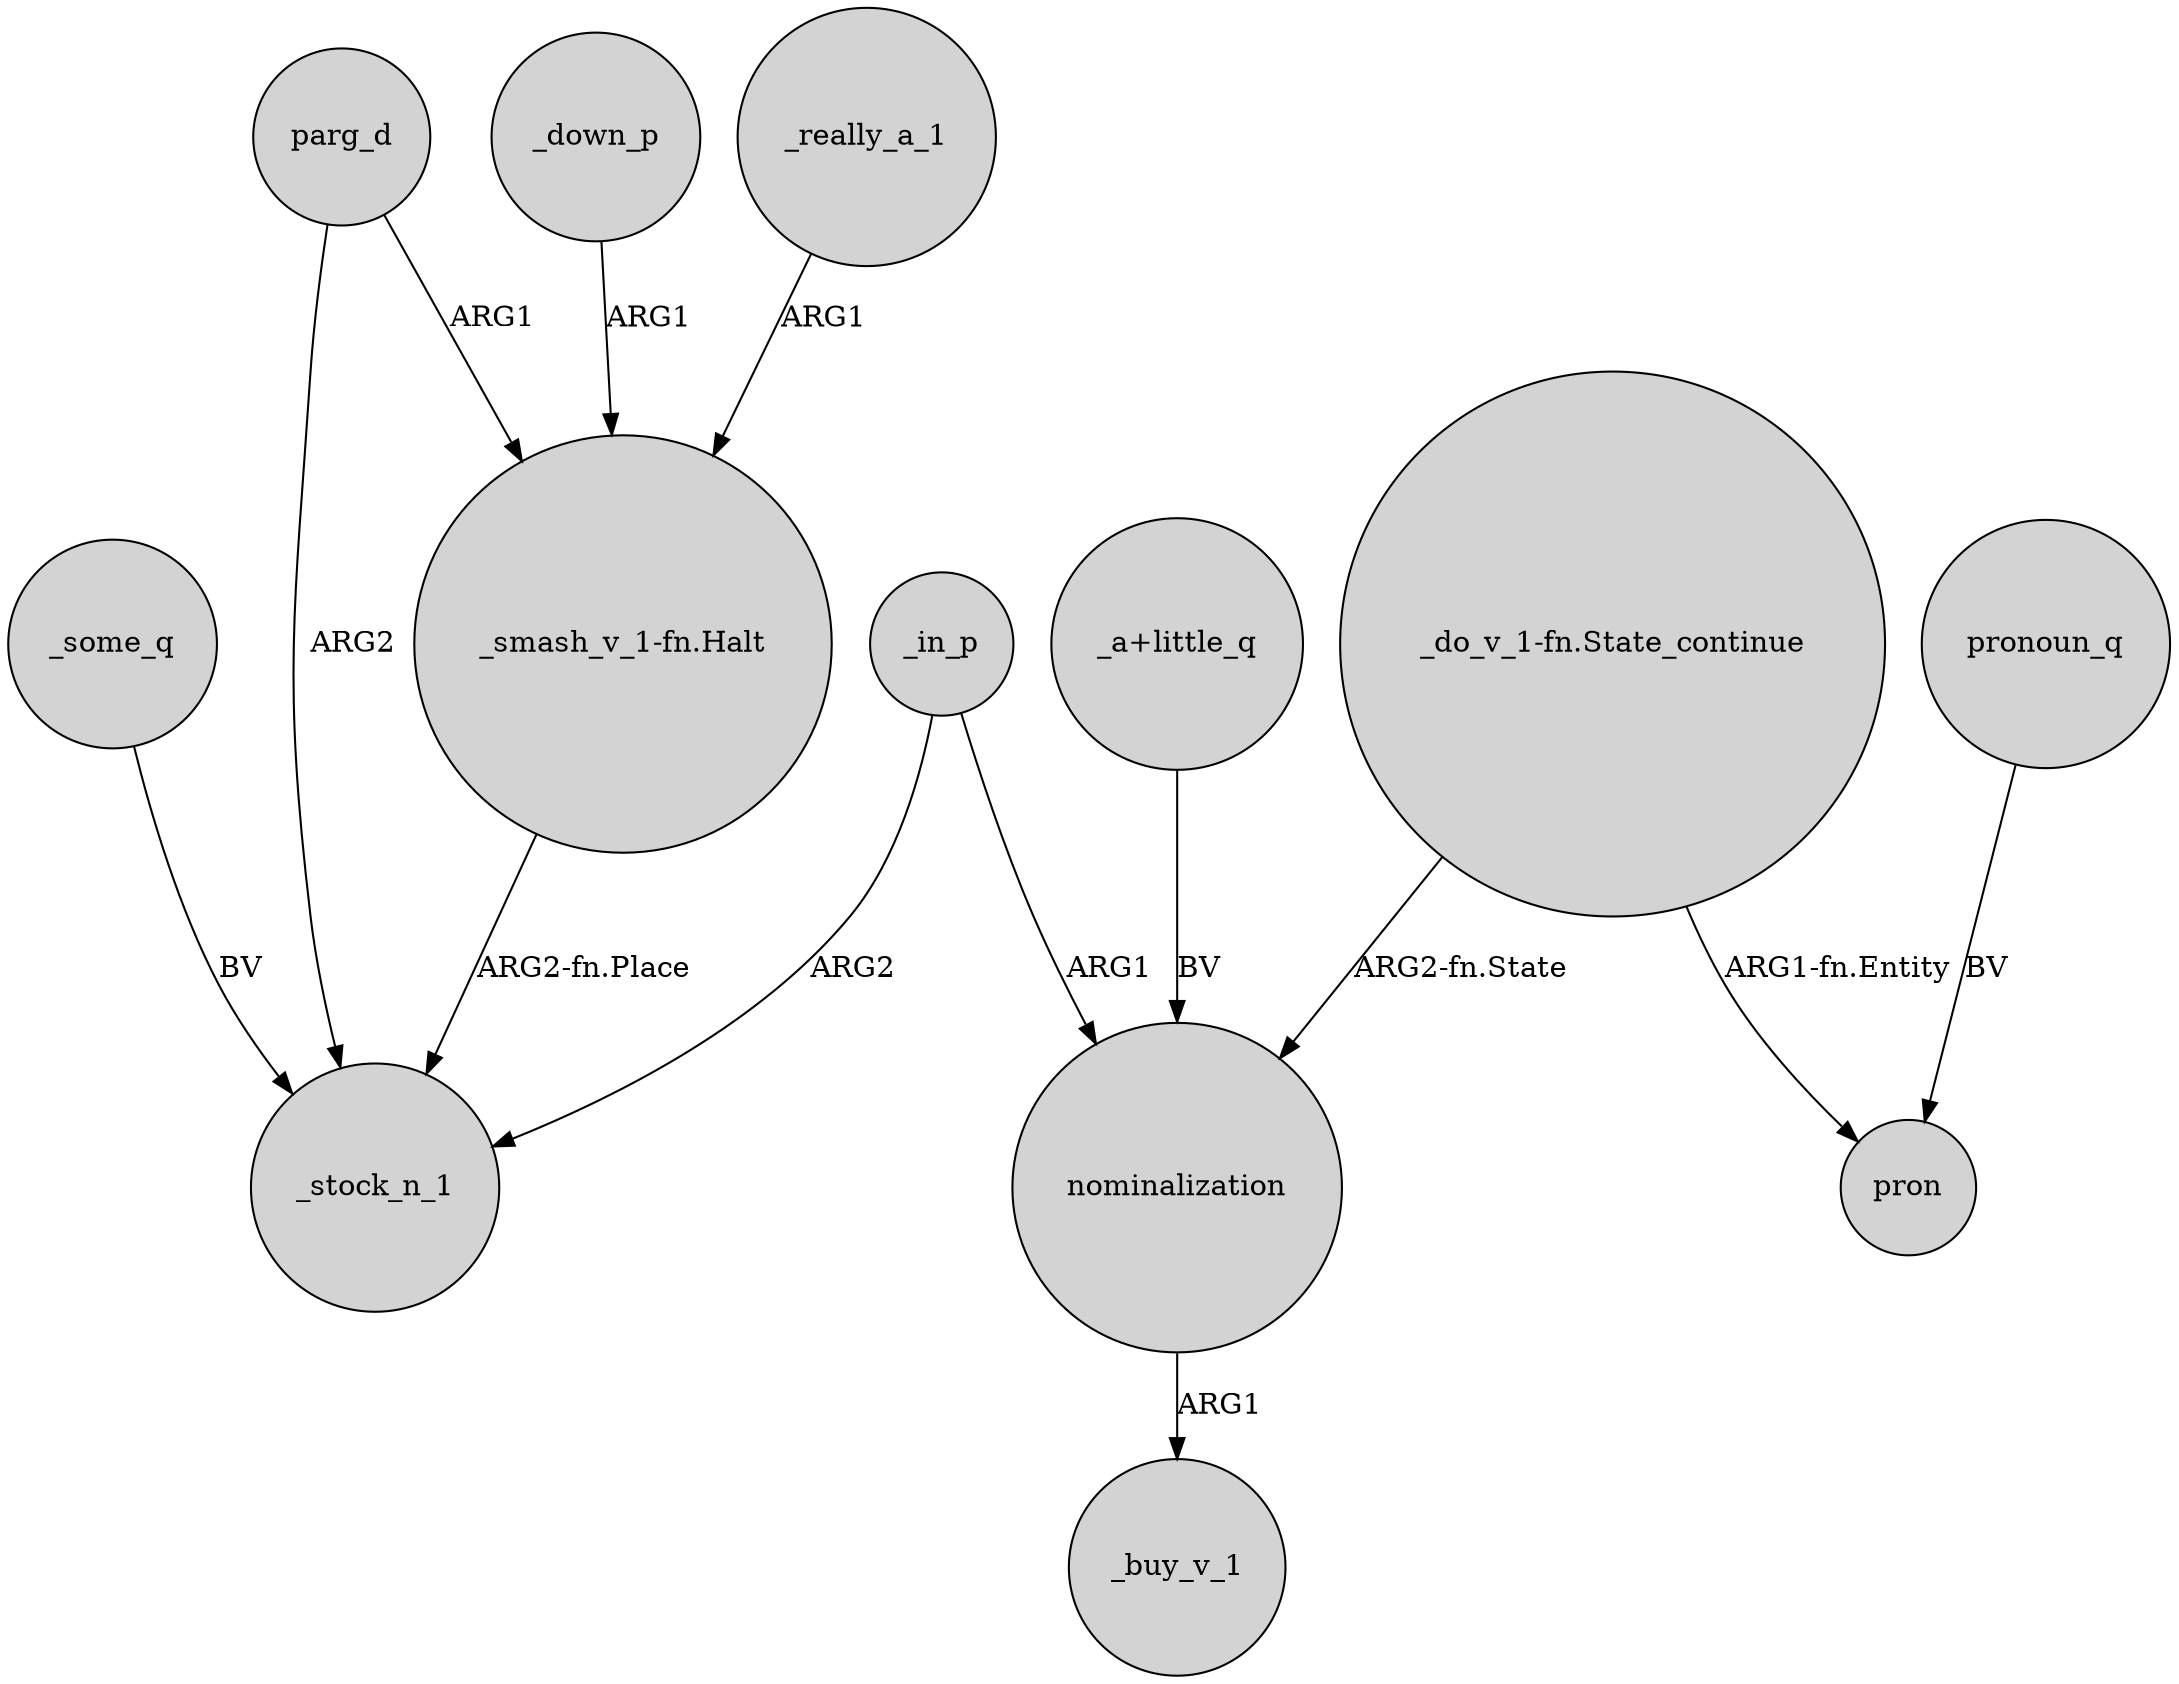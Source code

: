 digraph {
	node [shape=circle style=filled]
	nominalization -> _buy_v_1 [label=ARG1]
	_in_p -> _stock_n_1 [label=ARG2]
	_some_q -> _stock_n_1 [label=BV]
	"_a+little_q" -> nominalization [label=BV]
	"_smash_v_1-fn.Halt" -> _stock_n_1 [label="ARG2-fn.Place"]
	parg_d -> "_smash_v_1-fn.Halt" [label=ARG1]
	_down_p -> "_smash_v_1-fn.Halt" [label=ARG1]
	"_do_v_1-fn.State_continue" -> nominalization [label="ARG2-fn.State"]
	pronoun_q -> pron [label=BV]
	parg_d -> _stock_n_1 [label=ARG2]
	_in_p -> nominalization [label=ARG1]
	_really_a_1 -> "_smash_v_1-fn.Halt" [label=ARG1]
	"_do_v_1-fn.State_continue" -> pron [label="ARG1-fn.Entity"]
}
